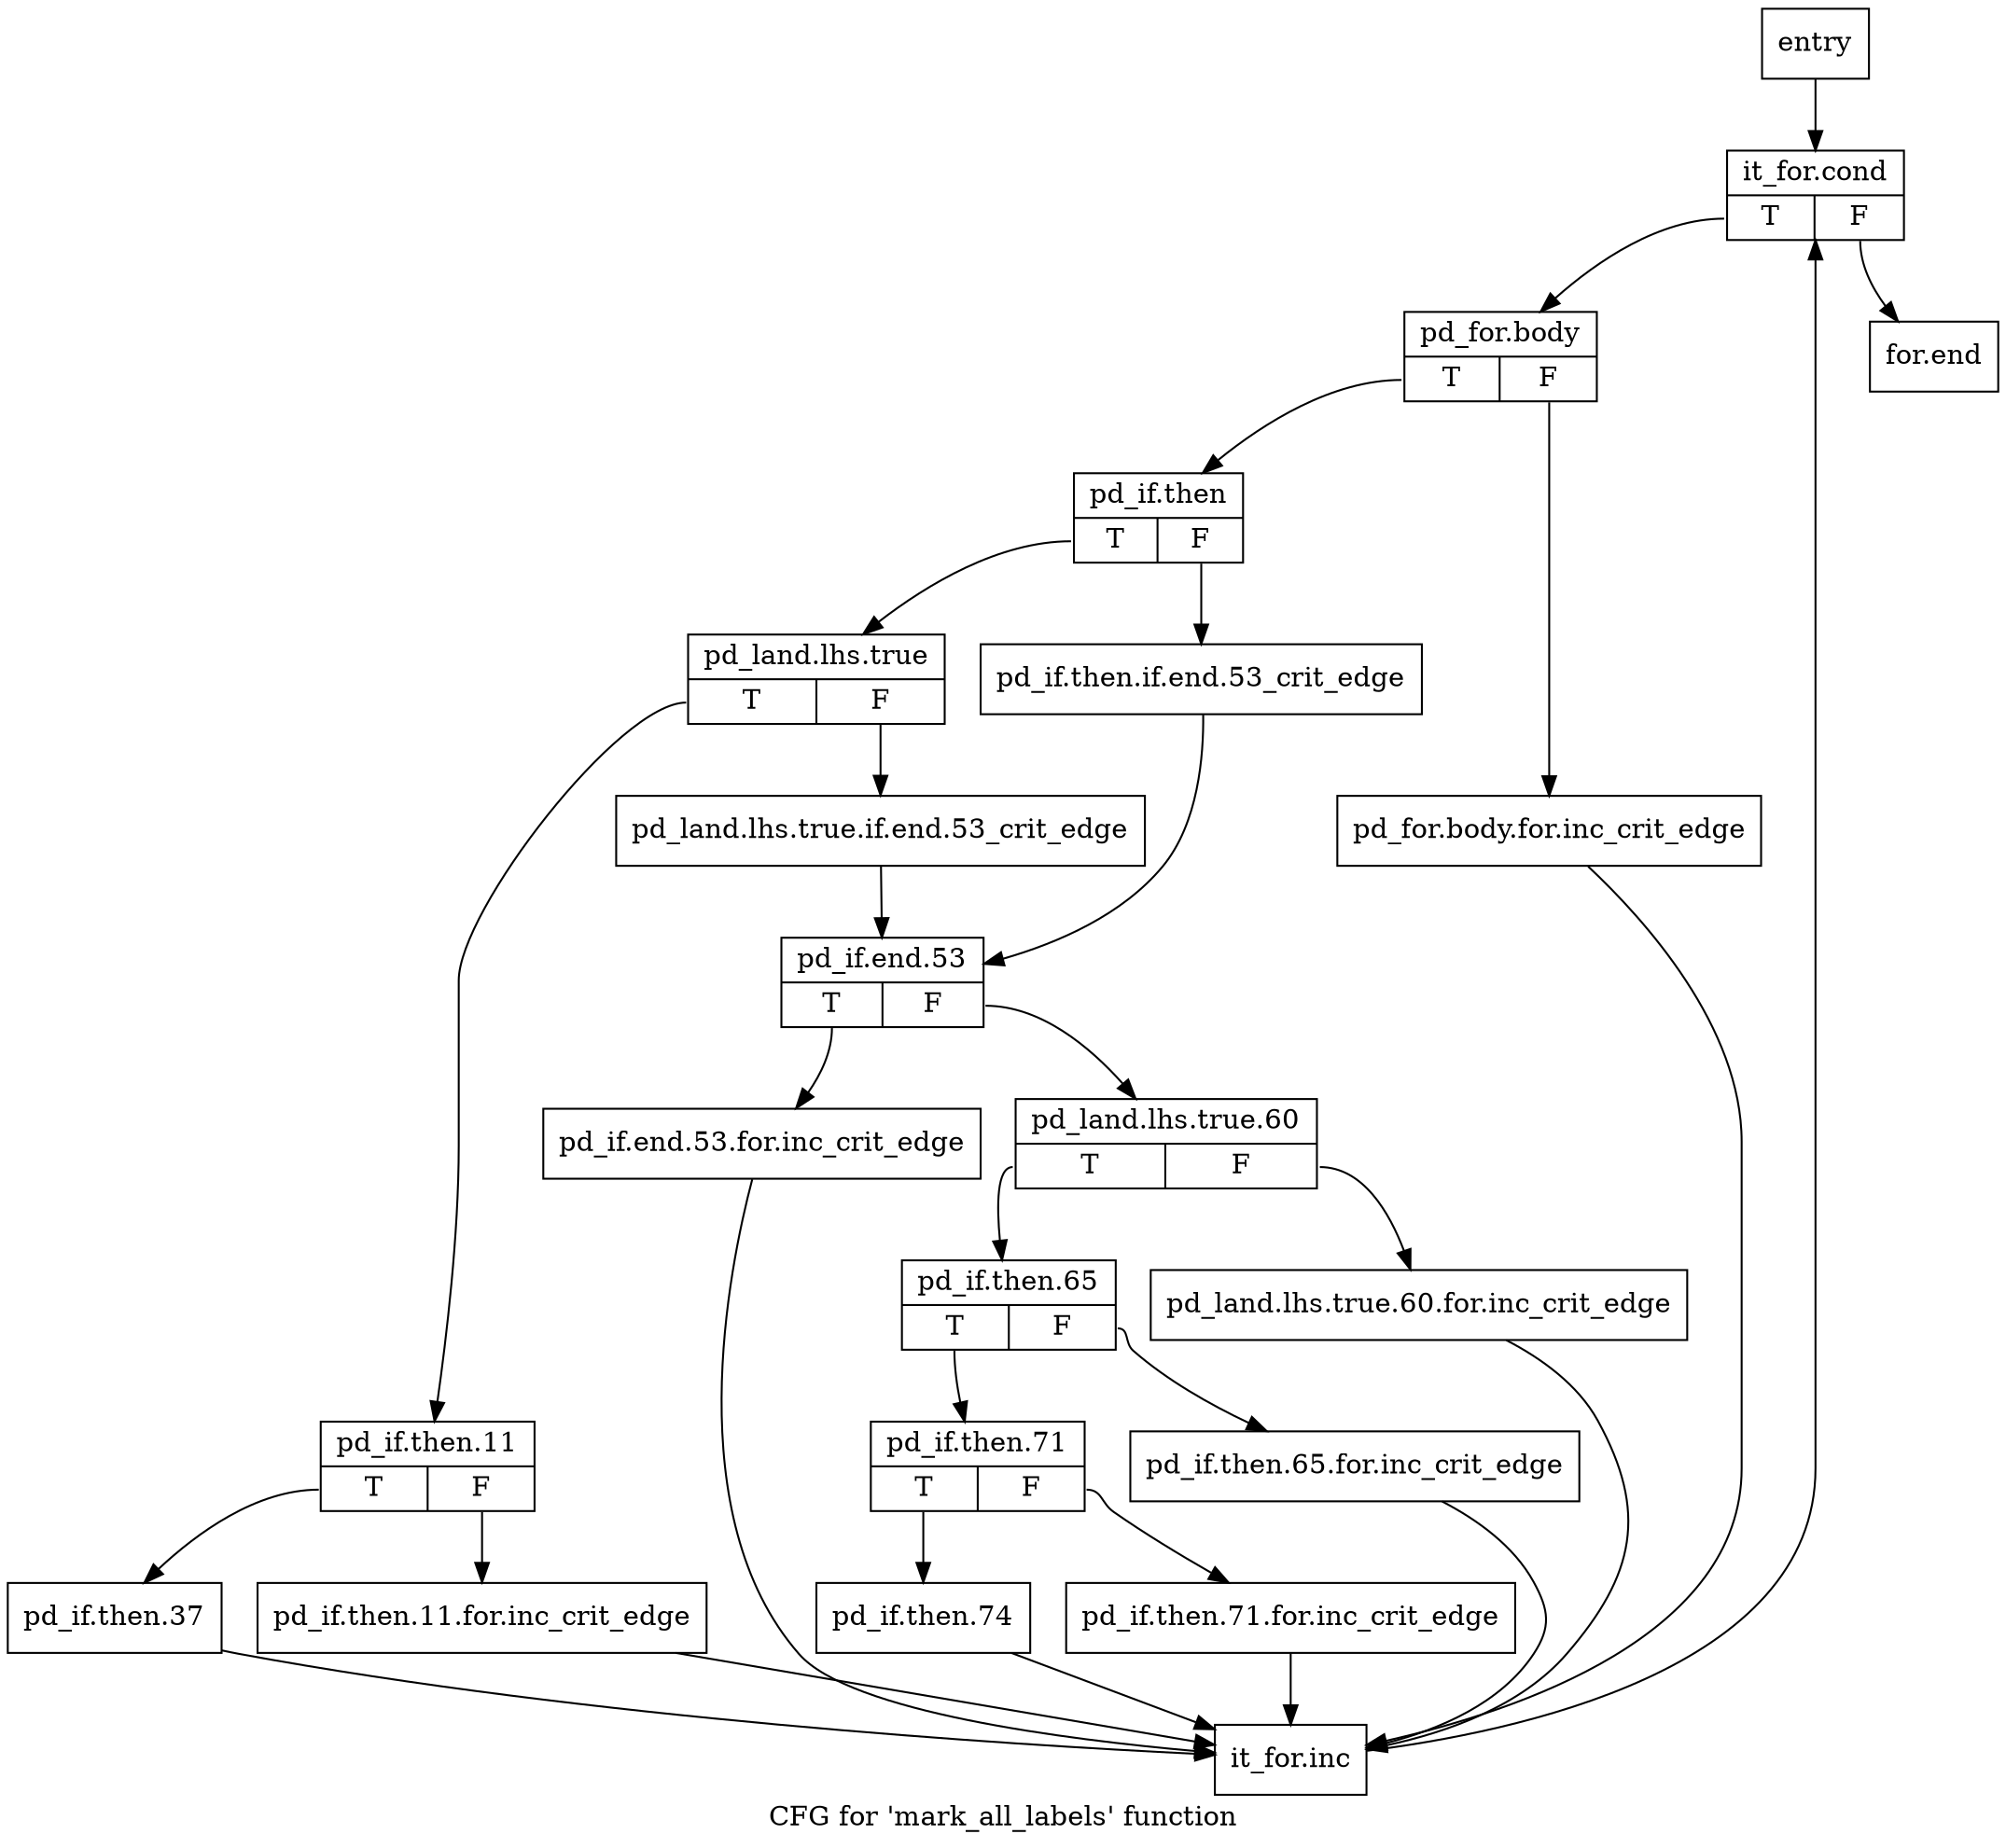 digraph "CFG for 'mark_all_labels' function" {
	label="CFG for 'mark_all_labels' function";

	Node0x7ec75c0 [shape=record,label="{entry}"];
	Node0x7ec75c0 -> Node0x7ecc0a0;
	Node0x7ecc0a0 [shape=record,label="{it_for.cond|{<s0>T|<s1>F}}"];
	Node0x7ecc0a0:s0 -> Node0x7ecc0f0;
	Node0x7ecc0a0:s1 -> Node0x7ecc6e0;
	Node0x7ecc0f0 [shape=record,label="{pd_for.body|{<s0>T|<s1>F}}"];
	Node0x7ecc0f0:s0 -> Node0x7ecc190;
	Node0x7ecc0f0:s1 -> Node0x7ecc140;
	Node0x7ecc140 [shape=record,label="{pd_for.body.for.inc_crit_edge}"];
	Node0x7ecc140 -> Node0x7ecc690;
	Node0x7ecc190 [shape=record,label="{pd_if.then|{<s0>T|<s1>F}}"];
	Node0x7ecc190:s0 -> Node0x7ecc230;
	Node0x7ecc190:s1 -> Node0x7ecc1e0;
	Node0x7ecc1e0 [shape=record,label="{pd_if.then.if.end.53_crit_edge}"];
	Node0x7ecc1e0 -> Node0x7ecc3c0;
	Node0x7ecc230 [shape=record,label="{pd_land.lhs.true|{<s0>T|<s1>F}}"];
	Node0x7ecc230:s0 -> Node0x7ecc2d0;
	Node0x7ecc230:s1 -> Node0x7ecc280;
	Node0x7ecc280 [shape=record,label="{pd_land.lhs.true.if.end.53_crit_edge}"];
	Node0x7ecc280 -> Node0x7ecc3c0;
	Node0x7ecc2d0 [shape=record,label="{pd_if.then.11|{<s0>T|<s1>F}}"];
	Node0x7ecc2d0:s0 -> Node0x7ecc370;
	Node0x7ecc2d0:s1 -> Node0x7ecc320;
	Node0x7ecc320 [shape=record,label="{pd_if.then.11.for.inc_crit_edge}"];
	Node0x7ecc320 -> Node0x7ecc690;
	Node0x7ecc370 [shape=record,label="{pd_if.then.37}"];
	Node0x7ecc370 -> Node0x7ecc690;
	Node0x7ecc3c0 [shape=record,label="{pd_if.end.53|{<s0>T|<s1>F}}"];
	Node0x7ecc3c0:s0 -> Node0x7ecc410;
	Node0x7ecc3c0:s1 -> Node0x7ecc460;
	Node0x7ecc410 [shape=record,label="{pd_if.end.53.for.inc_crit_edge}"];
	Node0x7ecc410 -> Node0x7ecc690;
	Node0x7ecc460 [shape=record,label="{pd_land.lhs.true.60|{<s0>T|<s1>F}}"];
	Node0x7ecc460:s0 -> Node0x7ecc500;
	Node0x7ecc460:s1 -> Node0x7ecc4b0;
	Node0x7ecc4b0 [shape=record,label="{pd_land.lhs.true.60.for.inc_crit_edge}"];
	Node0x7ecc4b0 -> Node0x7ecc690;
	Node0x7ecc500 [shape=record,label="{pd_if.then.65|{<s0>T|<s1>F}}"];
	Node0x7ecc500:s0 -> Node0x7ecc5a0;
	Node0x7ecc500:s1 -> Node0x7ecc550;
	Node0x7ecc550 [shape=record,label="{pd_if.then.65.for.inc_crit_edge}"];
	Node0x7ecc550 -> Node0x7ecc690;
	Node0x7ecc5a0 [shape=record,label="{pd_if.then.71|{<s0>T|<s1>F}}"];
	Node0x7ecc5a0:s0 -> Node0x7ecc640;
	Node0x7ecc5a0:s1 -> Node0x7ecc5f0;
	Node0x7ecc5f0 [shape=record,label="{pd_if.then.71.for.inc_crit_edge}"];
	Node0x7ecc5f0 -> Node0x7ecc690;
	Node0x7ecc640 [shape=record,label="{pd_if.then.74}"];
	Node0x7ecc640 -> Node0x7ecc690;
	Node0x7ecc690 [shape=record,label="{it_for.inc}"];
	Node0x7ecc690 -> Node0x7ecc0a0;
	Node0x7ecc6e0 [shape=record,label="{for.end}"];
}
